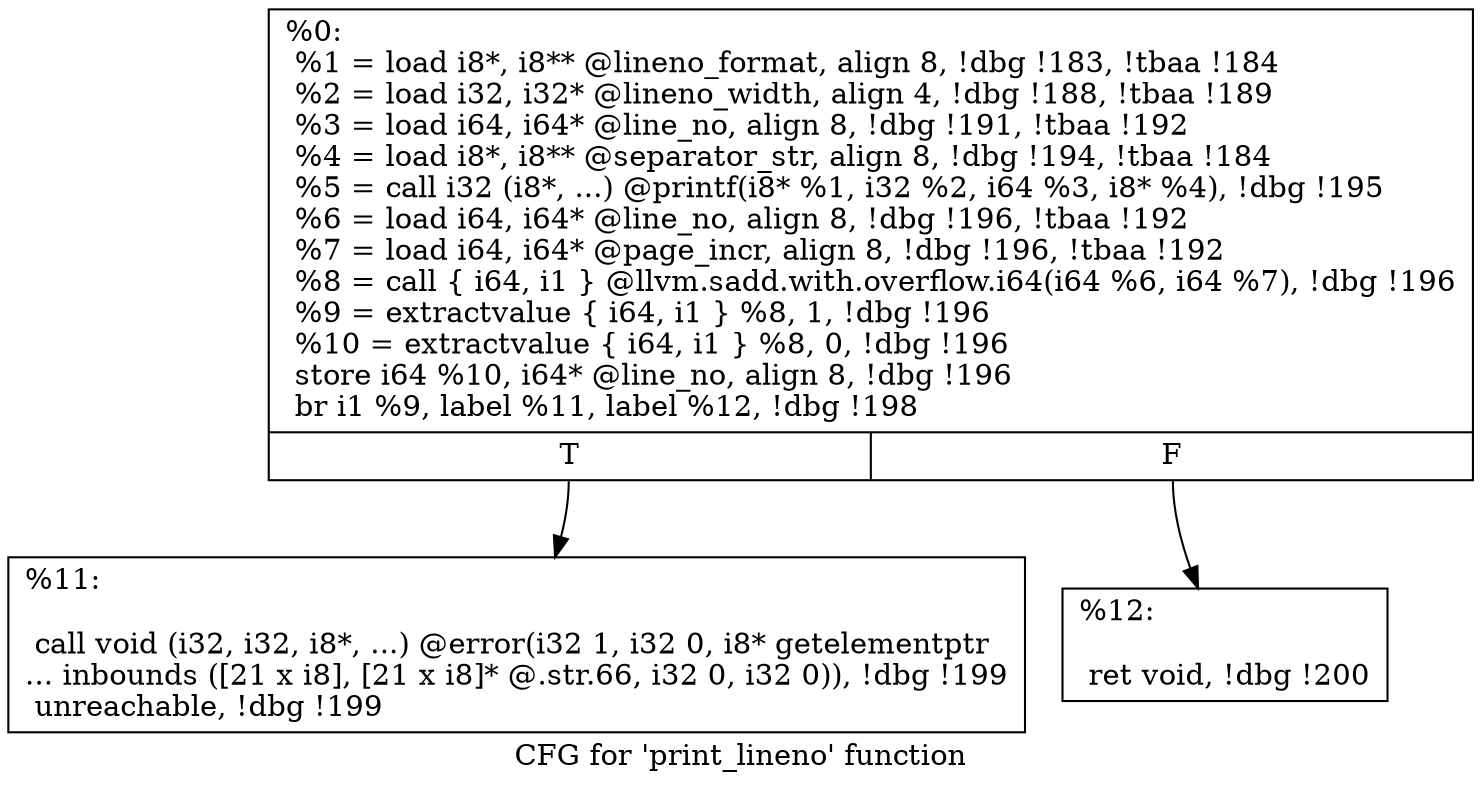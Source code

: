 digraph "CFG for 'print_lineno' function" {
	label="CFG for 'print_lineno' function";

	Node0xf47420 [shape=record,label="{%0:\l  %1 = load i8*, i8** @lineno_format, align 8, !dbg !183, !tbaa !184\l  %2 = load i32, i32* @lineno_width, align 4, !dbg !188, !tbaa !189\l  %3 = load i64, i64* @line_no, align 8, !dbg !191, !tbaa !192\l  %4 = load i8*, i8** @separator_str, align 8, !dbg !194, !tbaa !184\l  %5 = call i32 (i8*, ...) @printf(i8* %1, i32 %2, i64 %3, i8* %4), !dbg !195\l  %6 = load i64, i64* @line_no, align 8, !dbg !196, !tbaa !192\l  %7 = load i64, i64* @page_incr, align 8, !dbg !196, !tbaa !192\l  %8 = call \{ i64, i1 \} @llvm.sadd.with.overflow.i64(i64 %6, i64 %7), !dbg !196\l  %9 = extractvalue \{ i64, i1 \} %8, 1, !dbg !196\l  %10 = extractvalue \{ i64, i1 \} %8, 0, !dbg !196\l  store i64 %10, i64* @line_no, align 8, !dbg !196\l  br i1 %9, label %11, label %12, !dbg !198\l|{<s0>T|<s1>F}}"];
	Node0xf47420:s0 -> Node0xf15bb0;
	Node0xf47420:s1 -> Node0xf15c00;
	Node0xf15bb0 [shape=record,label="{%11:\l\l  call void (i32, i32, i8*, ...) @error(i32 1, i32 0, i8* getelementptr\l... inbounds ([21 x i8], [21 x i8]* @.str.66, i32 0, i32 0)), !dbg !199\l  unreachable, !dbg !199\l}"];
	Node0xf15c00 [shape=record,label="{%12:\l\l  ret void, !dbg !200\l}"];
}

